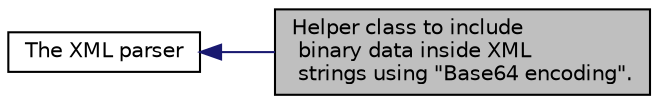 digraph "Helper class to include binary data inside XML strings using &quot;Base64 encoding&quot;."
{
  edge [fontname="Helvetica",fontsize="10",labelfontname="Helvetica",labelfontsize="10"];
  node [fontname="Helvetica",fontsize="10",shape=record];
  rankdir=LR;
  Node0 [label="Helper class to include\l binary data inside XML\l strings using \"Base64 encoding\".",height=0.2,width=0.4,color="black", fillcolor="grey75", style="filled" fontcolor="black"];
  Node1 [label="The XML parser",height=0.2,width=0.4,color="black", fillcolor="white", style="filled",URL="$group___x_m_l_parser_general.html"];
  Node1->Node0 [shape=plaintext, color="midnightblue", dir="back", style="solid"];
}
